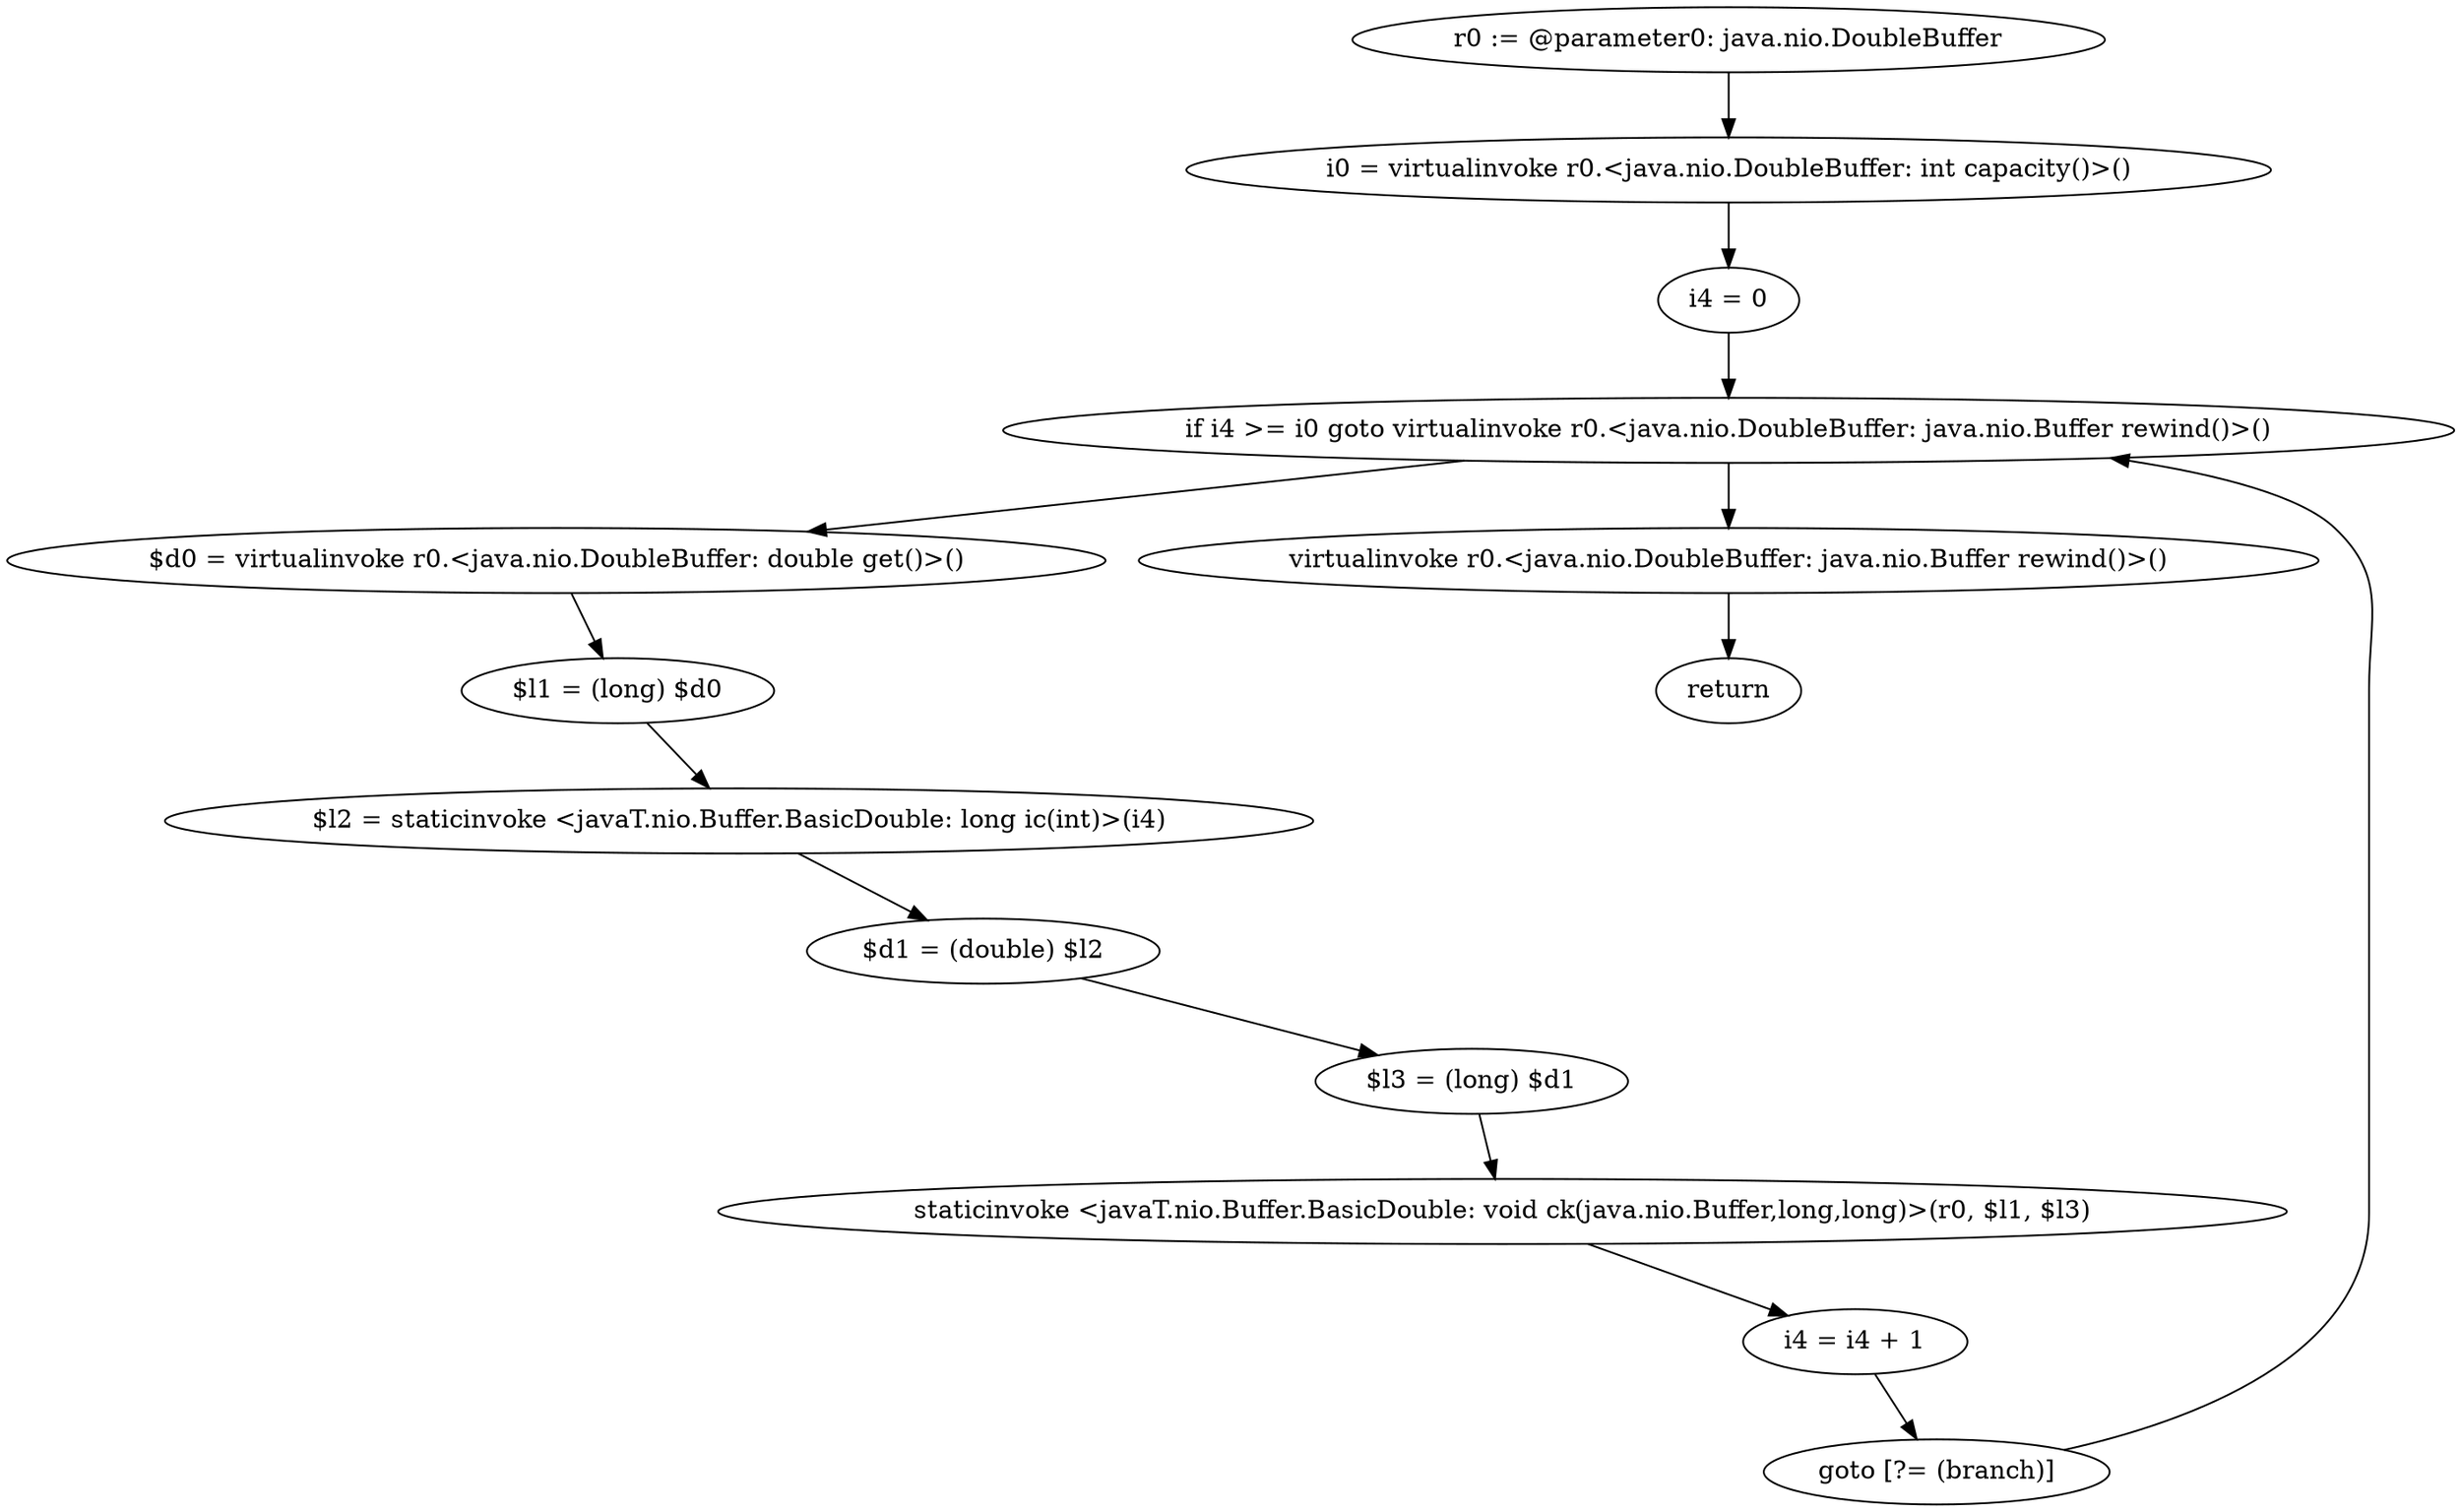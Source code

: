 digraph "unitGraph" {
    "r0 := @parameter0: java.nio.DoubleBuffer"
    "i0 = virtualinvoke r0.<java.nio.DoubleBuffer: int capacity()>()"
    "i4 = 0"
    "if i4 >= i0 goto virtualinvoke r0.<java.nio.DoubleBuffer: java.nio.Buffer rewind()>()"
    "$d0 = virtualinvoke r0.<java.nio.DoubleBuffer: double get()>()"
    "$l1 = (long) $d0"
    "$l2 = staticinvoke <javaT.nio.Buffer.BasicDouble: long ic(int)>(i4)"
    "$d1 = (double) $l2"
    "$l3 = (long) $d1"
    "staticinvoke <javaT.nio.Buffer.BasicDouble: void ck(java.nio.Buffer,long,long)>(r0, $l1, $l3)"
    "i4 = i4 + 1"
    "goto [?= (branch)]"
    "virtualinvoke r0.<java.nio.DoubleBuffer: java.nio.Buffer rewind()>()"
    "return"
    "r0 := @parameter0: java.nio.DoubleBuffer"->"i0 = virtualinvoke r0.<java.nio.DoubleBuffer: int capacity()>()";
    "i0 = virtualinvoke r0.<java.nio.DoubleBuffer: int capacity()>()"->"i4 = 0";
    "i4 = 0"->"if i4 >= i0 goto virtualinvoke r0.<java.nio.DoubleBuffer: java.nio.Buffer rewind()>()";
    "if i4 >= i0 goto virtualinvoke r0.<java.nio.DoubleBuffer: java.nio.Buffer rewind()>()"->"$d0 = virtualinvoke r0.<java.nio.DoubleBuffer: double get()>()";
    "if i4 >= i0 goto virtualinvoke r0.<java.nio.DoubleBuffer: java.nio.Buffer rewind()>()"->"virtualinvoke r0.<java.nio.DoubleBuffer: java.nio.Buffer rewind()>()";
    "$d0 = virtualinvoke r0.<java.nio.DoubleBuffer: double get()>()"->"$l1 = (long) $d0";
    "$l1 = (long) $d0"->"$l2 = staticinvoke <javaT.nio.Buffer.BasicDouble: long ic(int)>(i4)";
    "$l2 = staticinvoke <javaT.nio.Buffer.BasicDouble: long ic(int)>(i4)"->"$d1 = (double) $l2";
    "$d1 = (double) $l2"->"$l3 = (long) $d1";
    "$l3 = (long) $d1"->"staticinvoke <javaT.nio.Buffer.BasicDouble: void ck(java.nio.Buffer,long,long)>(r0, $l1, $l3)";
    "staticinvoke <javaT.nio.Buffer.BasicDouble: void ck(java.nio.Buffer,long,long)>(r0, $l1, $l3)"->"i4 = i4 + 1";
    "i4 = i4 + 1"->"goto [?= (branch)]";
    "goto [?= (branch)]"->"if i4 >= i0 goto virtualinvoke r0.<java.nio.DoubleBuffer: java.nio.Buffer rewind()>()";
    "virtualinvoke r0.<java.nio.DoubleBuffer: java.nio.Buffer rewind()>()"->"return";
}
